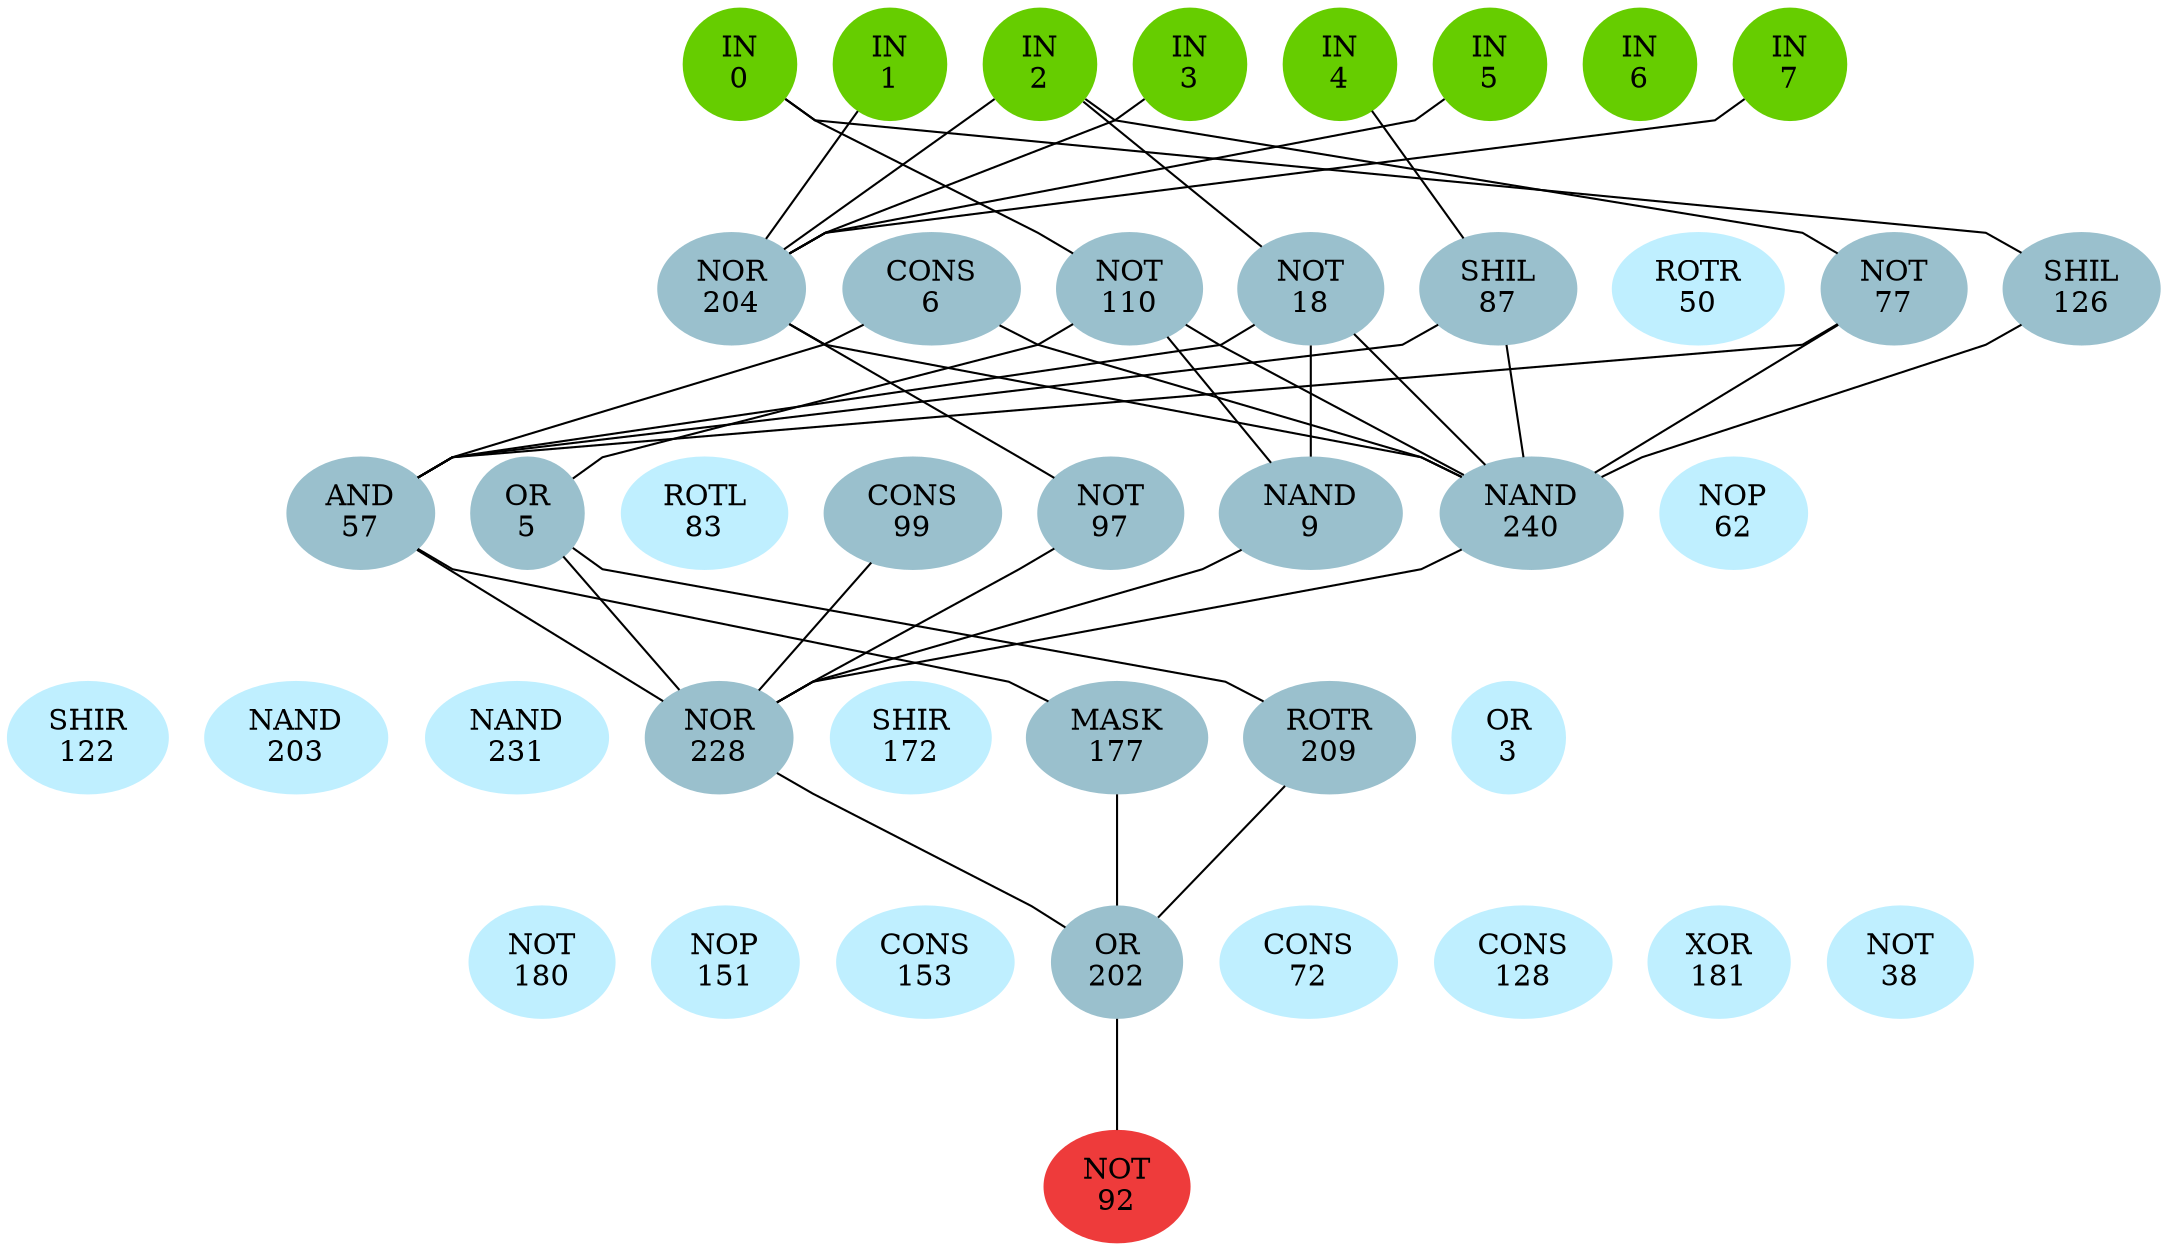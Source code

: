 graph EACircuit {
rankdir=BT;
ranksep=0.75;
ordering=out;
splines=polyline;
node [style=filled, color=lightblue2];

{ rank=same;
node [color=chartreuse3];
"-1_0"[label="IN\n0"];
node [color=chartreuse3];
"-1_1"[label="IN\n1"];
node [color=chartreuse3];
"-1_2"[label="IN\n2"];
node [color=chartreuse3];
"-1_3"[label="IN\n3"];
node [color=chartreuse3];
"-1_4"[label="IN\n4"];
node [color=chartreuse3];
"-1_5"[label="IN\n5"];
node [color=chartreuse3];
"-1_6"[label="IN\n6"];
node [color=chartreuse3];
"-1_7"[label="IN\n7"];
}
{ rank=same;
node [color=lightblue3];
"0_0"[label="NOR\n204"];
node [color=lightblue3];
"0_1"[label="CONS\n6"];
node [color=lightblue3];
"0_2"[label="NOT\n110"];
node [color=lightblue3];
"0_3"[label="NOT\n18"];
node [color=lightblue3];
"0_4"[label="SHIL\n87"];
node [color=lightblue1];
"0_5"[label="ROTR\n50"];
node [color=lightblue3];
"0_6"[label="NOT\n77"];
node [color=lightblue3];
"0_7"[label="SHIL\n126"];
}
{ rank=same;
node [color=lightblue3];
"1_0"[label="AND\n57"];
node [color=lightblue3];
"1_1"[label="OR\n5"];
node [color=lightblue1];
"1_2"[label="ROTL\n83"];
node [color=lightblue3];
"1_3"[label="CONS\n99"];
node [color=lightblue3];
"1_4"[label="NOT\n97"];
node [color=lightblue3];
"1_5"[label="NAND\n9"];
node [color=lightblue3];
"1_6"[label="NAND\n240"];
node [color=lightblue1];
"1_7"[label="NOP\n62"];
}
{ rank=same;
node [color=lightblue1];
"2_0"[label="SHIR\n122"];
node [color=lightblue1];
"2_1"[label="NAND\n203"];
node [color=lightblue1];
"2_2"[label="NAND\n231"];
node [color=lightblue3];
"2_3"[label="NOR\n228"];
node [color=lightblue1];
"2_4"[label="SHIR\n172"];
node [color=lightblue3];
"2_5"[label="MASK\n177"];
node [color=lightblue3];
"2_6"[label="ROTR\n209"];
node [color=lightblue1];
"2_7"[label="OR\n3"];
}
{ rank=same;
node [color=lightblue1];
"3_0"[label="NOT\n180"];
node [color=lightblue1];
"3_1"[label="NOP\n151"];
node [color=lightblue1];
"3_2"[label="CONS\n153"];
node [color=lightblue3];
"3_3"[label="OR\n202"];
node [color=lightblue1];
"3_4"[label="CONS\n72"];
node [color=lightblue1];
"3_5"[label="CONS\n128"];
node [color=lightblue1];
"3_6"[label="XOR\n181"];
node [color=lightblue1];
"3_7"[label="NOT\n38"];
}
{ rank=same;
node [color=brown2];
"4_0"[label="NOT\n92"];
}
edge[style=invis];
"-1_0" -- "-1_1" -- "-1_2" -- "-1_3" -- "-1_4" -- "-1_5" -- "-1_6" -- "-1_7";
"0_0" -- "0_1" -- "0_2" -- "0_3" -- "0_4" -- "0_5" -- "0_6" -- "0_7";
"1_0" -- "1_1" -- "1_2" -- "1_3" -- "1_4" -- "1_5" -- "1_6" -- "1_7";
"2_0" -- "2_1" -- "2_2" -- "2_3" -- "2_4" -- "2_5" -- "2_6" -- "2_7";
"3_0" -- "3_1" -- "3_2" -- "3_3" -- "3_4" -- "3_5" -- "3_6" -- "3_7";
"4_0" -- "4_0";
edge[style=solid];
"0_0" -- "-1_1";
"0_0" -- "-1_2";
"0_0" -- "-1_3";
"0_0" -- "-1_5";
"0_0" -- "-1_7";
"0_2" -- "-1_0";
"0_3" -- "-1_2";
"0_4" -- "-1_4";
"0_6" -- "-1_2";
"0_7" -- "-1_0";
"1_0" -- "0_1";
"1_0" -- "0_3";
"1_0" -- "0_4";
"1_0" -- "0_6";
"1_1" -- "0_2";
"1_4" -- "0_0";
"1_5" -- "0_2";
"1_5" -- "0_3";
"1_6" -- "0_0";
"1_6" -- "0_1";
"1_6" -- "0_2";
"1_6" -- "0_3";
"1_6" -- "0_4";
"1_6" -- "0_6";
"1_6" -- "0_7";
"2_3" -- "1_0";
"2_3" -- "1_1";
"2_3" -- "1_3";
"2_3" -- "1_4";
"2_3" -- "1_5";
"2_3" -- "1_6";
"2_5" -- "1_0";
"2_6" -- "1_1";
"3_3" -- "2_3";
"3_3" -- "2_5";
"3_3" -- "2_6";
"4_0" -- "3_3";
}